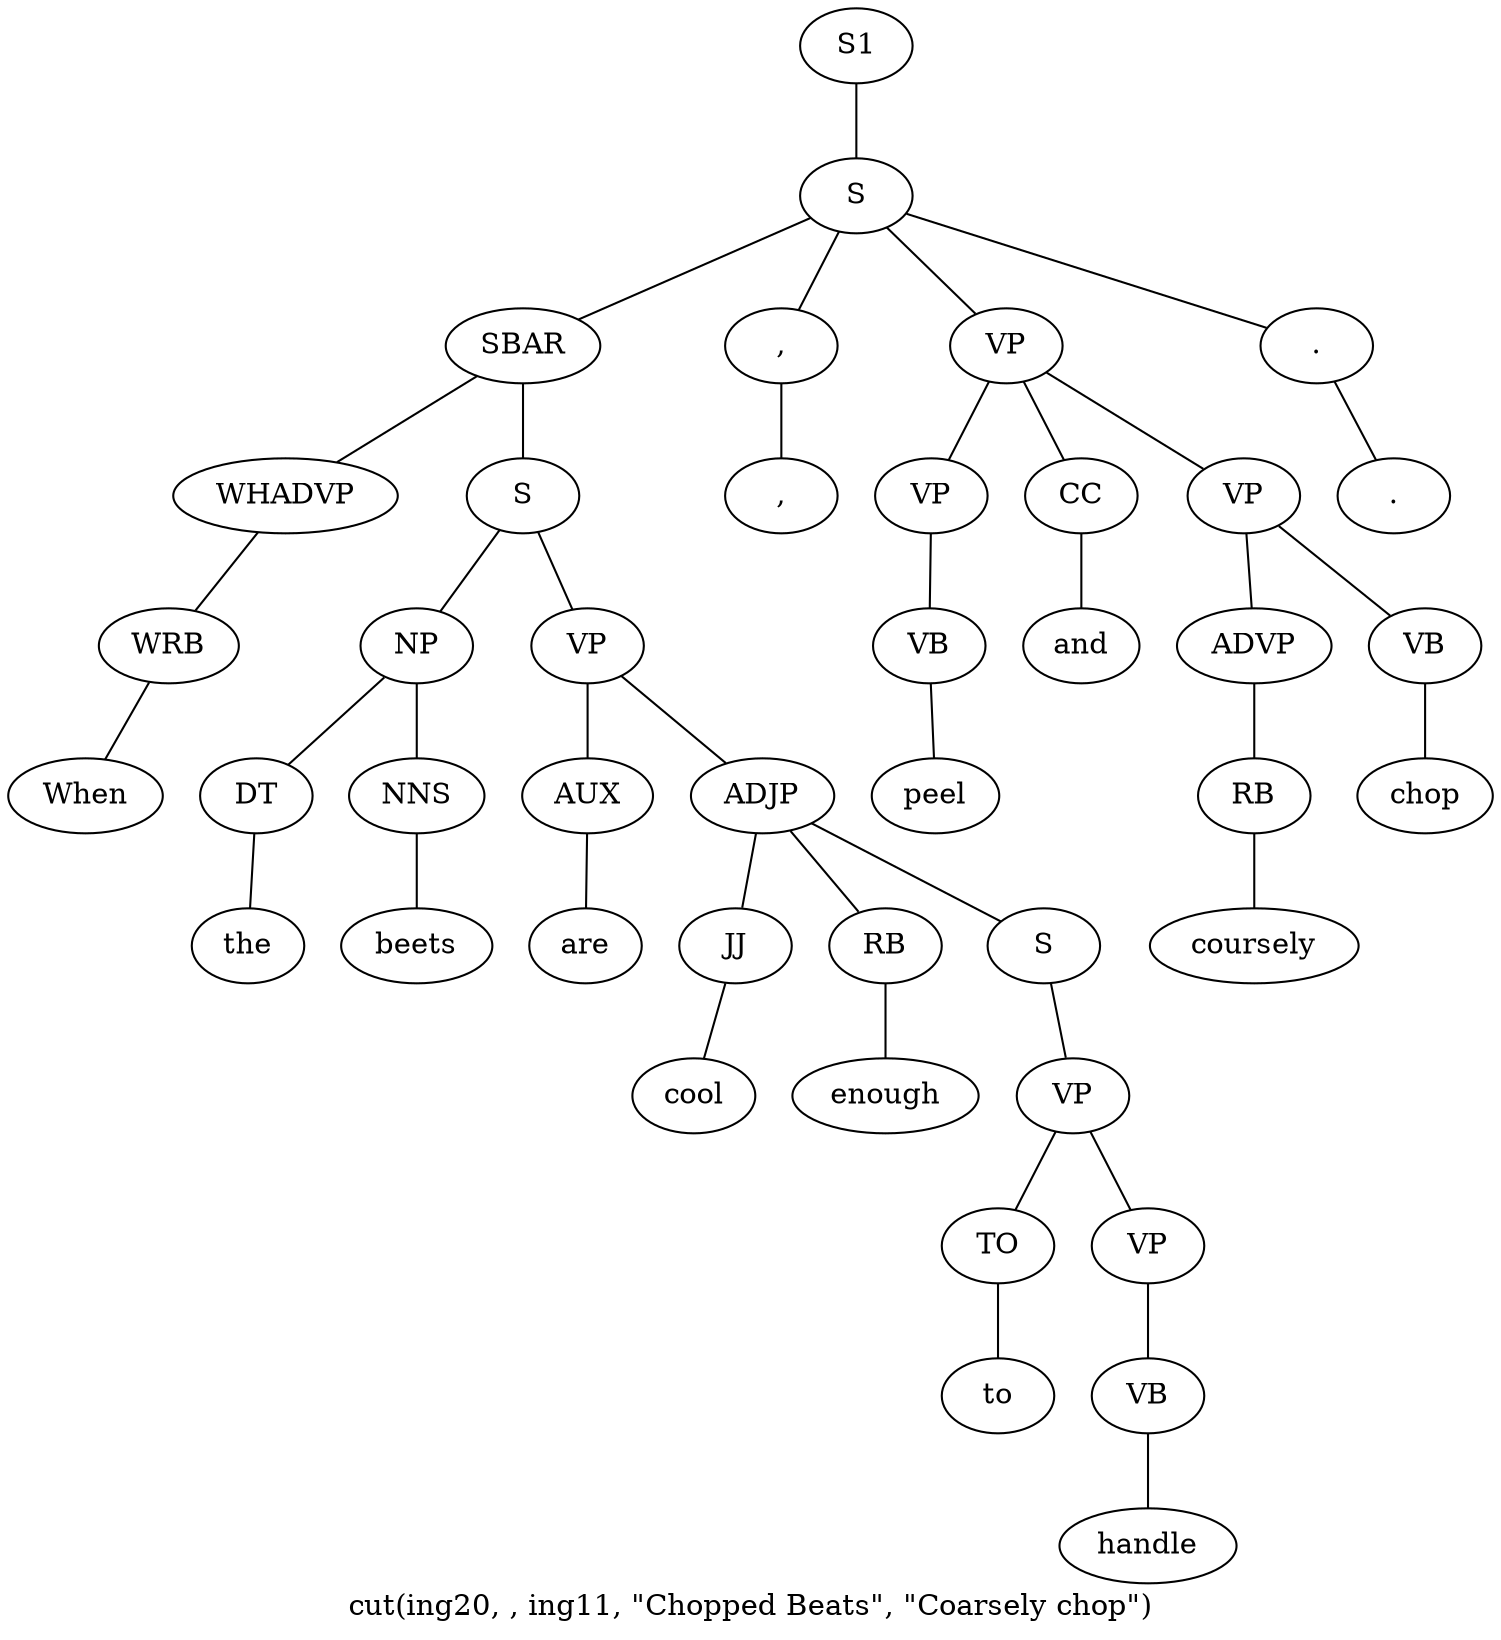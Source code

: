 graph SyntaxGraph {
	label = "cut(ing20, , ing11, \"Chopped Beats\", \"Coarsely chop\")";
	Node0 [label="S1"];
	Node1 [label="S"];
	Node2 [label="SBAR"];
	Node3 [label="WHADVP"];
	Node4 [label="WRB"];
	Node5 [label="When"];
	Node6 [label="S"];
	Node7 [label="NP"];
	Node8 [label="DT"];
	Node9 [label="the"];
	Node10 [label="NNS"];
	Node11 [label="beets"];
	Node12 [label="VP"];
	Node13 [label="AUX"];
	Node14 [label="are"];
	Node15 [label="ADJP"];
	Node16 [label="JJ"];
	Node17 [label="cool"];
	Node18 [label="RB"];
	Node19 [label="enough"];
	Node20 [label="S"];
	Node21 [label="VP"];
	Node22 [label="TO"];
	Node23 [label="to"];
	Node24 [label="VP"];
	Node25 [label="VB"];
	Node26 [label="handle"];
	Node27 [label=","];
	Node28 [label=","];
	Node29 [label="VP"];
	Node30 [label="VP"];
	Node31 [label="VB"];
	Node32 [label="peel"];
	Node33 [label="CC"];
	Node34 [label="and"];
	Node35 [label="VP"];
	Node36 [label="ADVP"];
	Node37 [label="RB"];
	Node38 [label="coursely"];
	Node39 [label="VB"];
	Node40 [label="chop"];
	Node41 [label="."];
	Node42 [label="."];

	Node0 -- Node1;
	Node1 -- Node2;
	Node1 -- Node27;
	Node1 -- Node29;
	Node1 -- Node41;
	Node2 -- Node3;
	Node2 -- Node6;
	Node3 -- Node4;
	Node4 -- Node5;
	Node6 -- Node7;
	Node6 -- Node12;
	Node7 -- Node8;
	Node7 -- Node10;
	Node8 -- Node9;
	Node10 -- Node11;
	Node12 -- Node13;
	Node12 -- Node15;
	Node13 -- Node14;
	Node15 -- Node16;
	Node15 -- Node18;
	Node15 -- Node20;
	Node16 -- Node17;
	Node18 -- Node19;
	Node20 -- Node21;
	Node21 -- Node22;
	Node21 -- Node24;
	Node22 -- Node23;
	Node24 -- Node25;
	Node25 -- Node26;
	Node27 -- Node28;
	Node29 -- Node30;
	Node29 -- Node33;
	Node29 -- Node35;
	Node30 -- Node31;
	Node31 -- Node32;
	Node33 -- Node34;
	Node35 -- Node36;
	Node35 -- Node39;
	Node36 -- Node37;
	Node37 -- Node38;
	Node39 -- Node40;
	Node41 -- Node42;
}